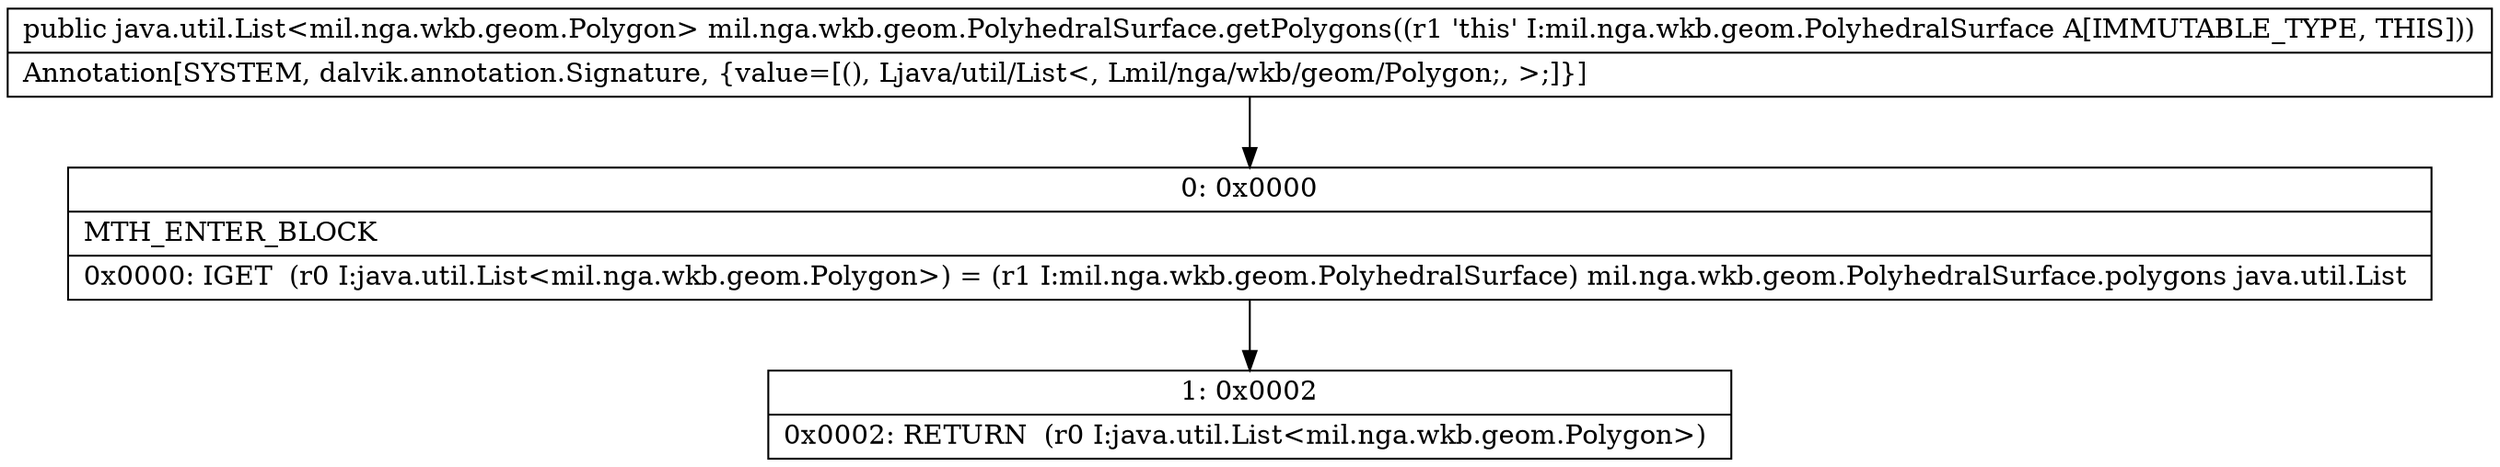 digraph "CFG formil.nga.wkb.geom.PolyhedralSurface.getPolygons()Ljava\/util\/List;" {
Node_0 [shape=record,label="{0\:\ 0x0000|MTH_ENTER_BLOCK\l|0x0000: IGET  (r0 I:java.util.List\<mil.nga.wkb.geom.Polygon\>) = (r1 I:mil.nga.wkb.geom.PolyhedralSurface) mil.nga.wkb.geom.PolyhedralSurface.polygons java.util.List \l}"];
Node_1 [shape=record,label="{1\:\ 0x0002|0x0002: RETURN  (r0 I:java.util.List\<mil.nga.wkb.geom.Polygon\>) \l}"];
MethodNode[shape=record,label="{public java.util.List\<mil.nga.wkb.geom.Polygon\> mil.nga.wkb.geom.PolyhedralSurface.getPolygons((r1 'this' I:mil.nga.wkb.geom.PolyhedralSurface A[IMMUTABLE_TYPE, THIS]))  | Annotation[SYSTEM, dalvik.annotation.Signature, \{value=[(), Ljava\/util\/List\<, Lmil\/nga\/wkb\/geom\/Polygon;, \>;]\}]\l}"];
MethodNode -> Node_0;
Node_0 -> Node_1;
}

